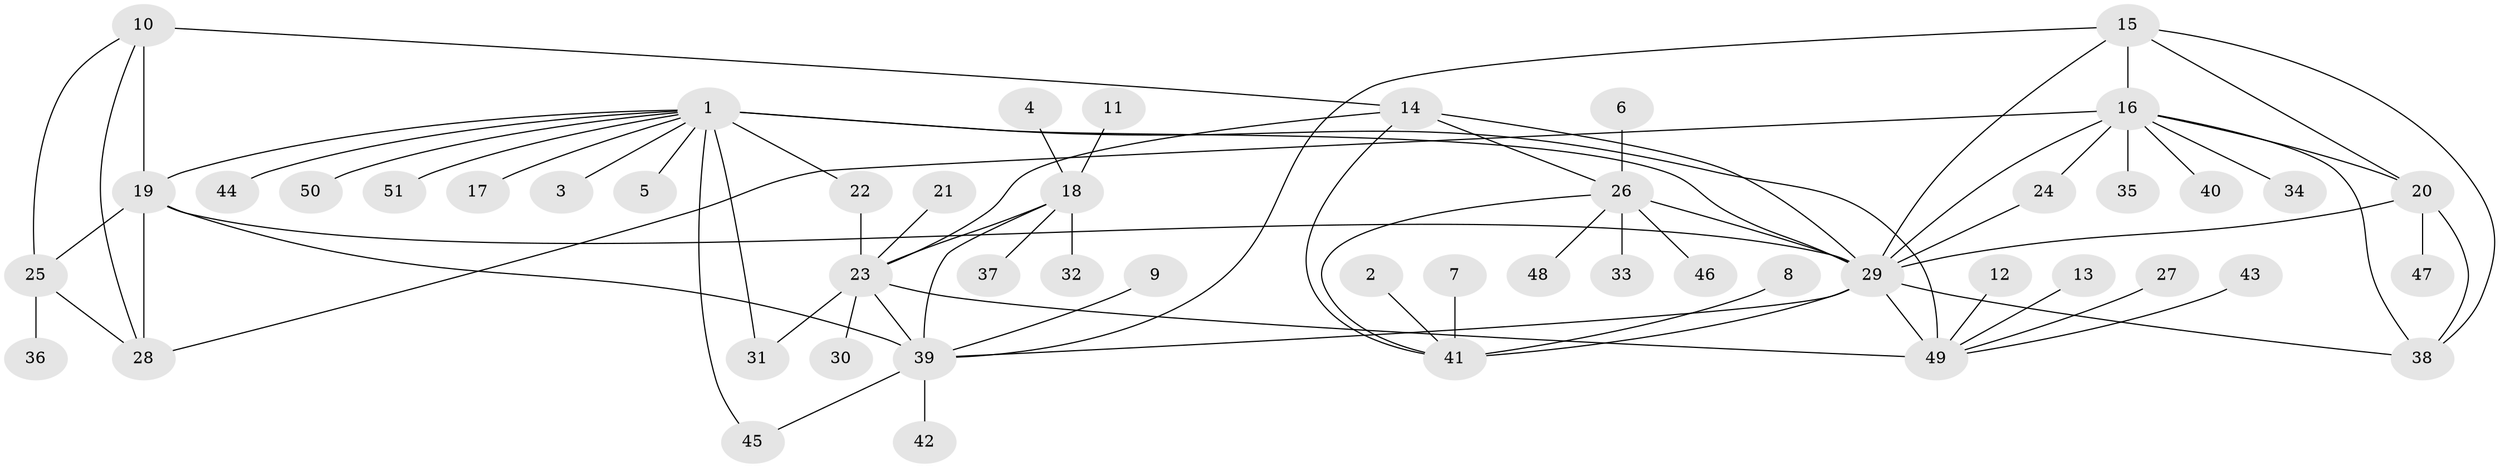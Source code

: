 // original degree distribution, {7: 0.06862745098039216, 5: 0.0392156862745098, 11: 0.029411764705882353, 4: 0.029411764705882353, 12: 0.00980392156862745, 9: 0.00980392156862745, 10: 0.0196078431372549, 6: 0.0196078431372549, 13: 0.00980392156862745, 8: 0.0196078431372549, 2: 0.11764705882352941, 1: 0.5980392156862745, 3: 0.029411764705882353}
// Generated by graph-tools (version 1.1) at 2025/50/03/09/25 03:50:35]
// undirected, 51 vertices, 75 edges
graph export_dot {
graph [start="1"]
  node [color=gray90,style=filled];
  1;
  2;
  3;
  4;
  5;
  6;
  7;
  8;
  9;
  10;
  11;
  12;
  13;
  14;
  15;
  16;
  17;
  18;
  19;
  20;
  21;
  22;
  23;
  24;
  25;
  26;
  27;
  28;
  29;
  30;
  31;
  32;
  33;
  34;
  35;
  36;
  37;
  38;
  39;
  40;
  41;
  42;
  43;
  44;
  45;
  46;
  47;
  48;
  49;
  50;
  51;
  1 -- 3 [weight=1.0];
  1 -- 5 [weight=1.0];
  1 -- 17 [weight=1.0];
  1 -- 19 [weight=1.0];
  1 -- 22 [weight=1.0];
  1 -- 29 [weight=1.0];
  1 -- 31 [weight=1.0];
  1 -- 44 [weight=1.0];
  1 -- 45 [weight=1.0];
  1 -- 49 [weight=4.0];
  1 -- 50 [weight=1.0];
  1 -- 51 [weight=1.0];
  2 -- 41 [weight=1.0];
  4 -- 18 [weight=1.0];
  6 -- 26 [weight=1.0];
  7 -- 41 [weight=1.0];
  8 -- 41 [weight=1.0];
  9 -- 39 [weight=1.0];
  10 -- 14 [weight=1.0];
  10 -- 19 [weight=2.0];
  10 -- 25 [weight=1.0];
  10 -- 28 [weight=1.0];
  11 -- 18 [weight=1.0];
  12 -- 49 [weight=1.0];
  13 -- 49 [weight=1.0];
  14 -- 23 [weight=1.0];
  14 -- 26 [weight=1.0];
  14 -- 29 [weight=2.0];
  14 -- 41 [weight=1.0];
  15 -- 16 [weight=1.0];
  15 -- 20 [weight=1.0];
  15 -- 29 [weight=1.0];
  15 -- 38 [weight=1.0];
  15 -- 39 [weight=1.0];
  16 -- 20 [weight=1.0];
  16 -- 24 [weight=1.0];
  16 -- 28 [weight=1.0];
  16 -- 29 [weight=2.0];
  16 -- 34 [weight=1.0];
  16 -- 35 [weight=1.0];
  16 -- 38 [weight=1.0];
  16 -- 40 [weight=1.0];
  18 -- 23 [weight=1.0];
  18 -- 32 [weight=1.0];
  18 -- 37 [weight=1.0];
  18 -- 39 [weight=3.0];
  19 -- 25 [weight=2.0];
  19 -- 28 [weight=2.0];
  19 -- 29 [weight=1.0];
  19 -- 39 [weight=1.0];
  20 -- 29 [weight=1.0];
  20 -- 38 [weight=1.0];
  20 -- 47 [weight=1.0];
  21 -- 23 [weight=1.0];
  22 -- 23 [weight=1.0];
  23 -- 30 [weight=1.0];
  23 -- 31 [weight=1.0];
  23 -- 39 [weight=3.0];
  23 -- 49 [weight=2.0];
  24 -- 29 [weight=1.0];
  25 -- 28 [weight=1.0];
  25 -- 36 [weight=1.0];
  26 -- 29 [weight=2.0];
  26 -- 33 [weight=1.0];
  26 -- 41 [weight=1.0];
  26 -- 46 [weight=1.0];
  26 -- 48 [weight=1.0];
  27 -- 49 [weight=1.0];
  29 -- 38 [weight=1.0];
  29 -- 39 [weight=1.0];
  29 -- 41 [weight=2.0];
  29 -- 49 [weight=1.0];
  39 -- 42 [weight=1.0];
  39 -- 45 [weight=1.0];
  43 -- 49 [weight=1.0];
}
